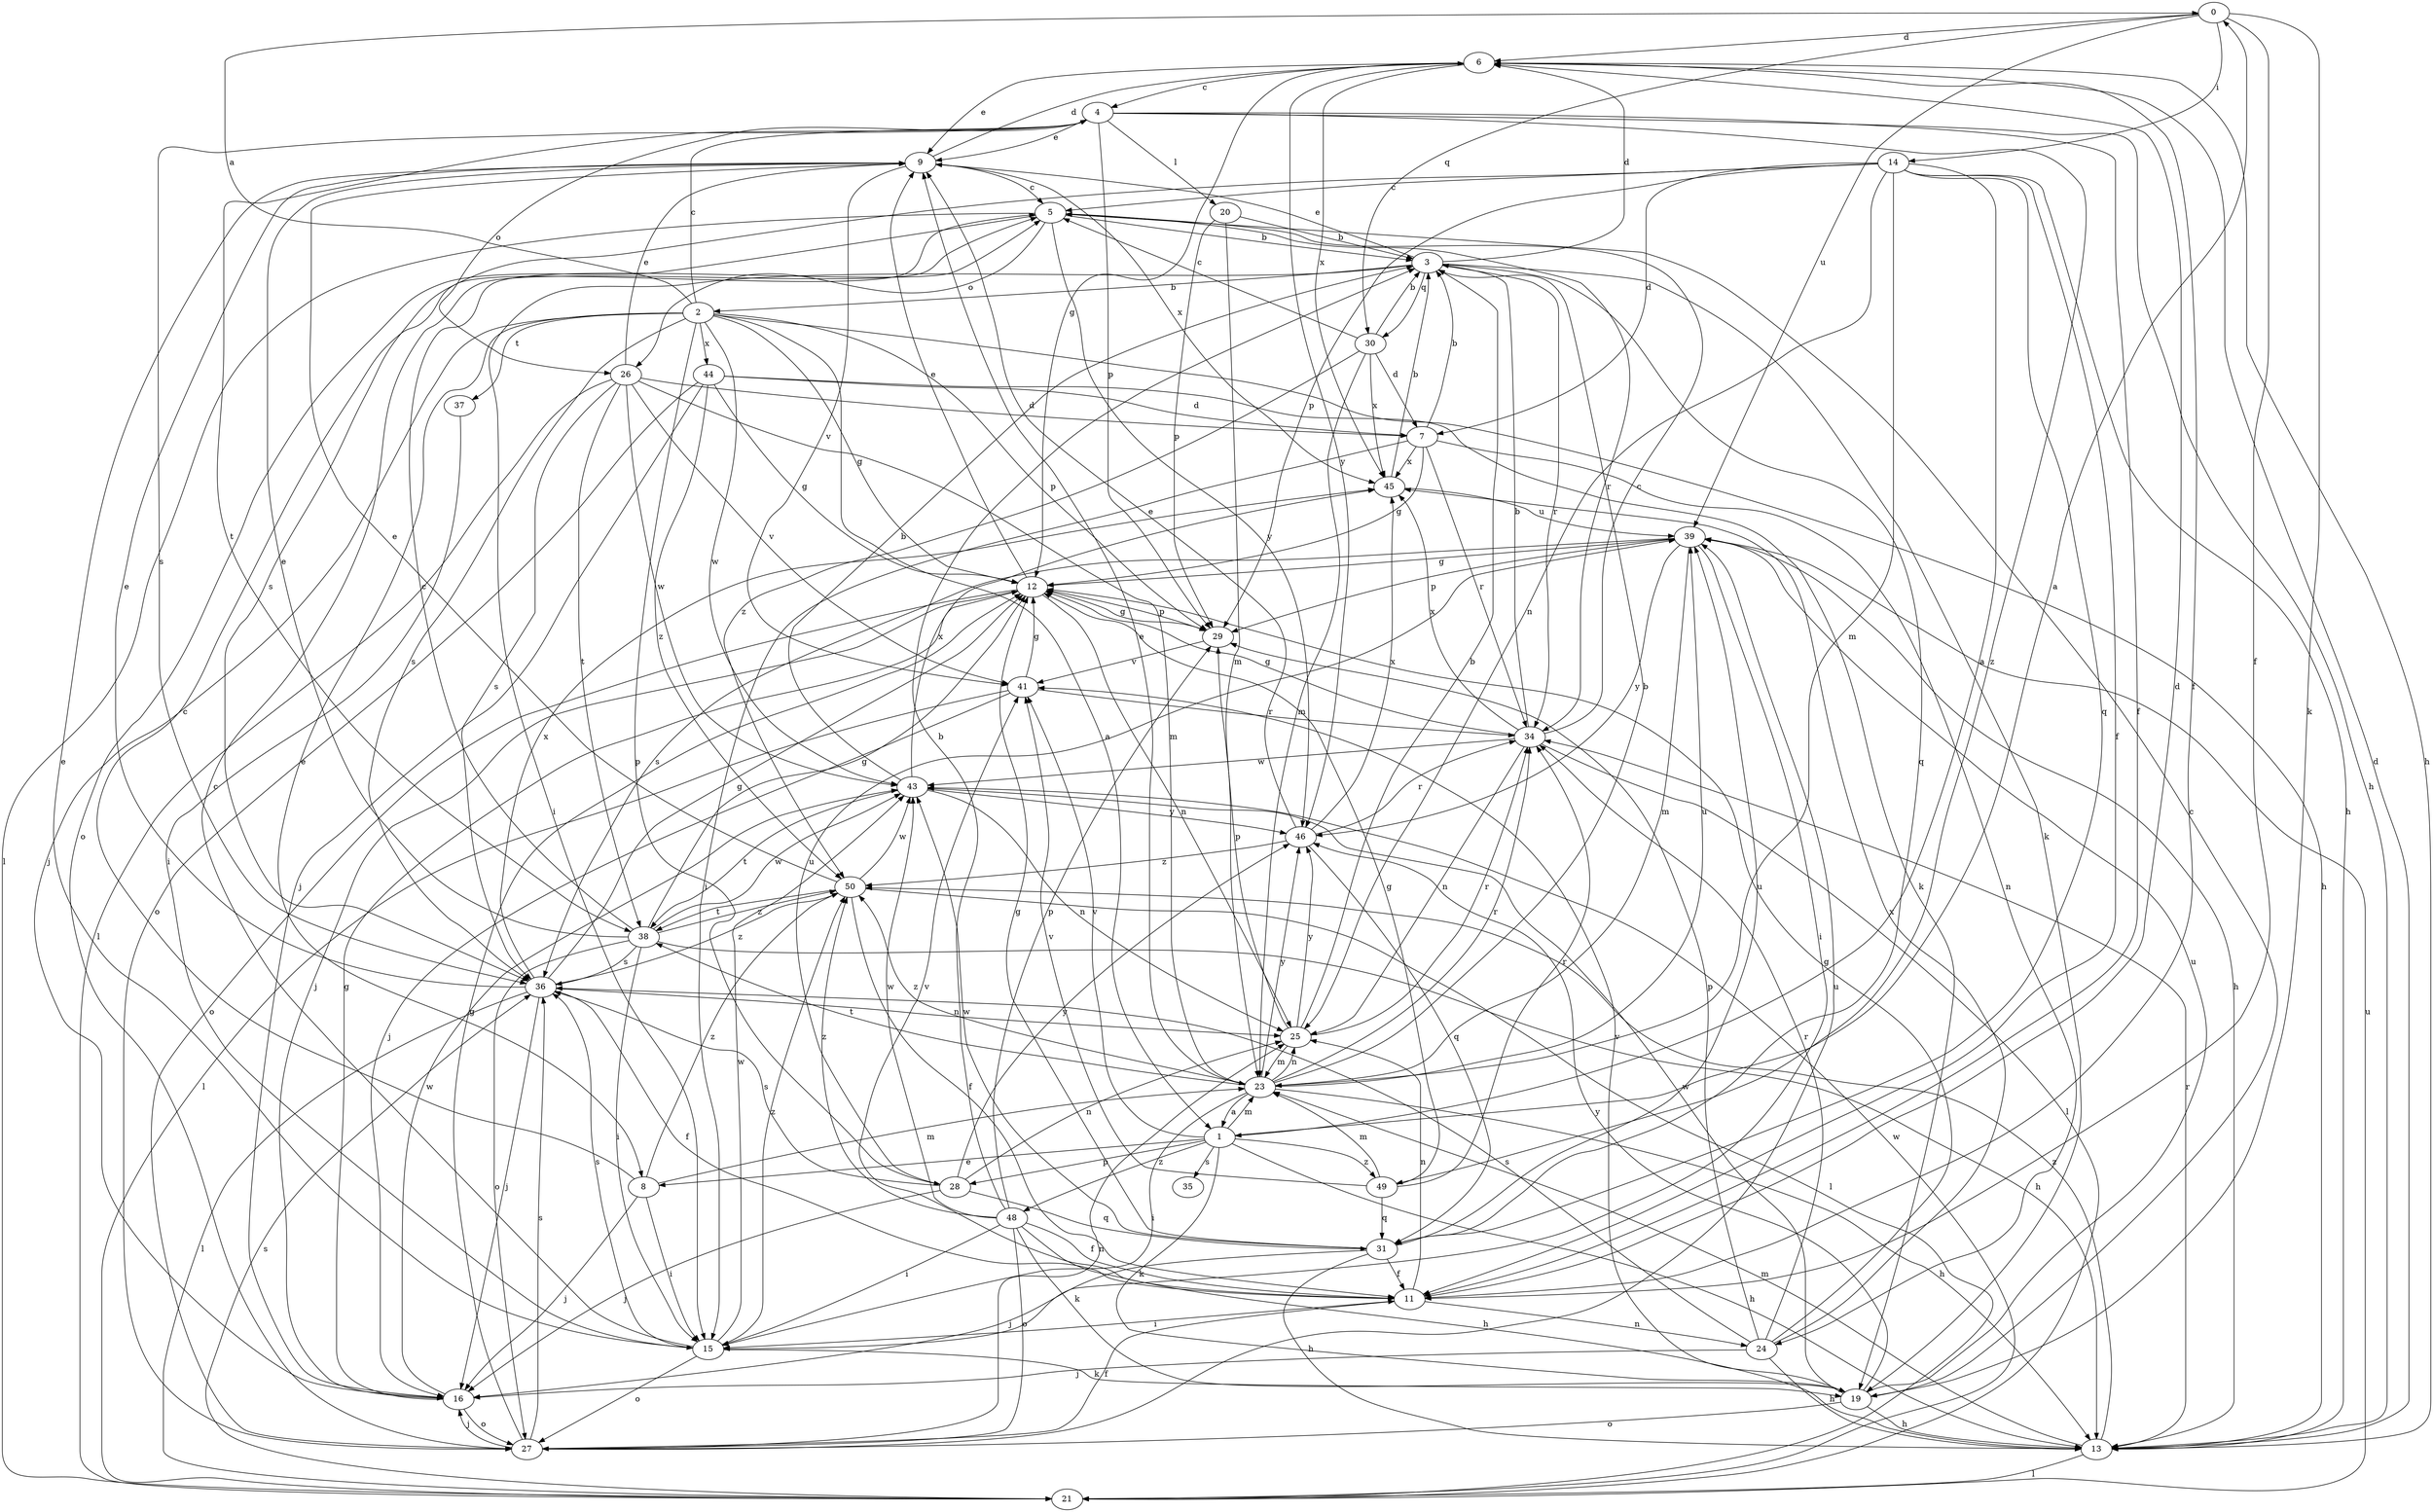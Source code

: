 strict digraph  {
0;
1;
2;
3;
4;
5;
6;
7;
8;
9;
11;
12;
13;
14;
15;
16;
19;
20;
21;
23;
24;
25;
26;
27;
28;
29;
30;
31;
34;
35;
36;
37;
38;
39;
41;
43;
44;
45;
46;
48;
49;
50;
0 -> 6  [label=d];
0 -> 11  [label=f];
0 -> 14  [label=i];
0 -> 19  [label=k];
0 -> 30  [label=q];
0 -> 39  [label=u];
1 -> 0  [label=a];
1 -> 8  [label=e];
1 -> 13  [label=h];
1 -> 19  [label=k];
1 -> 23  [label=m];
1 -> 28  [label=p];
1 -> 35  [label=s];
1 -> 41  [label=v];
1 -> 48  [label=z];
1 -> 49  [label=z];
2 -> 0  [label=a];
2 -> 1  [label=a];
2 -> 4  [label=c];
2 -> 8  [label=e];
2 -> 12  [label=g];
2 -> 13  [label=h];
2 -> 16  [label=j];
2 -> 28  [label=p];
2 -> 29  [label=p];
2 -> 36  [label=s];
2 -> 37  [label=t];
2 -> 43  [label=w];
2 -> 44  [label=x];
3 -> 2  [label=b];
3 -> 6  [label=d];
3 -> 9  [label=e];
3 -> 15  [label=i];
3 -> 19  [label=k];
3 -> 30  [label=q];
3 -> 31  [label=q];
3 -> 34  [label=r];
4 -> 9  [label=e];
4 -> 11  [label=f];
4 -> 13  [label=h];
4 -> 20  [label=l];
4 -> 26  [label=o];
4 -> 29  [label=p];
4 -> 36  [label=s];
4 -> 38  [label=t];
4 -> 49  [label=z];
5 -> 3  [label=b];
5 -> 21  [label=l];
5 -> 26  [label=o];
5 -> 27  [label=o];
5 -> 34  [label=r];
5 -> 46  [label=y];
6 -> 4  [label=c];
6 -> 9  [label=e];
6 -> 11  [label=f];
6 -> 12  [label=g];
6 -> 13  [label=h];
6 -> 45  [label=x];
6 -> 46  [label=y];
7 -> 3  [label=b];
7 -> 12  [label=g];
7 -> 15  [label=i];
7 -> 24  [label=n];
7 -> 34  [label=r];
7 -> 45  [label=x];
8 -> 5  [label=c];
8 -> 15  [label=i];
8 -> 16  [label=j];
8 -> 23  [label=m];
8 -> 50  [label=z];
9 -> 5  [label=c];
9 -> 6  [label=d];
9 -> 41  [label=v];
9 -> 45  [label=x];
11 -> 6  [label=d];
11 -> 15  [label=i];
11 -> 24  [label=n];
11 -> 25  [label=n];
11 -> 41  [label=v];
12 -> 9  [label=e];
12 -> 16  [label=j];
12 -> 25  [label=n];
12 -> 27  [label=o];
12 -> 29  [label=p];
13 -> 6  [label=d];
13 -> 21  [label=l];
13 -> 23  [label=m];
13 -> 34  [label=r];
13 -> 50  [label=z];
14 -> 1  [label=a];
14 -> 5  [label=c];
14 -> 7  [label=d];
14 -> 11  [label=f];
14 -> 13  [label=h];
14 -> 23  [label=m];
14 -> 25  [label=n];
14 -> 29  [label=p];
14 -> 31  [label=q];
14 -> 36  [label=s];
15 -> 5  [label=c];
15 -> 9  [label=e];
15 -> 19  [label=k];
15 -> 27  [label=o];
15 -> 36  [label=s];
15 -> 43  [label=w];
15 -> 50  [label=z];
16 -> 12  [label=g];
16 -> 27  [label=o];
16 -> 43  [label=w];
19 -> 5  [label=c];
19 -> 13  [label=h];
19 -> 27  [label=o];
19 -> 39  [label=u];
19 -> 41  [label=v];
19 -> 43  [label=w];
19 -> 46  [label=y];
20 -> 3  [label=b];
20 -> 23  [label=m];
20 -> 29  [label=p];
21 -> 36  [label=s];
21 -> 39  [label=u];
21 -> 43  [label=w];
23 -> 1  [label=a];
23 -> 3  [label=b];
23 -> 9  [label=e];
23 -> 13  [label=h];
23 -> 15  [label=i];
23 -> 25  [label=n];
23 -> 34  [label=r];
23 -> 38  [label=t];
23 -> 39  [label=u];
23 -> 46  [label=y];
23 -> 50  [label=z];
24 -> 12  [label=g];
24 -> 13  [label=h];
24 -> 16  [label=j];
24 -> 29  [label=p];
24 -> 34  [label=r];
24 -> 36  [label=s];
24 -> 45  [label=x];
25 -> 3  [label=b];
25 -> 23  [label=m];
25 -> 29  [label=p];
25 -> 34  [label=r];
25 -> 46  [label=y];
26 -> 7  [label=d];
26 -> 9  [label=e];
26 -> 21  [label=l];
26 -> 23  [label=m];
26 -> 36  [label=s];
26 -> 38  [label=t];
26 -> 41  [label=v];
26 -> 43  [label=w];
27 -> 11  [label=f];
27 -> 12  [label=g];
27 -> 16  [label=j];
27 -> 25  [label=n];
27 -> 36  [label=s];
27 -> 39  [label=u];
28 -> 16  [label=j];
28 -> 25  [label=n];
28 -> 31  [label=q];
28 -> 36  [label=s];
28 -> 39  [label=u];
28 -> 46  [label=y];
29 -> 12  [label=g];
29 -> 41  [label=v];
30 -> 3  [label=b];
30 -> 5  [label=c];
30 -> 7  [label=d];
30 -> 23  [label=m];
30 -> 45  [label=x];
30 -> 50  [label=z];
31 -> 11  [label=f];
31 -> 12  [label=g];
31 -> 13  [label=h];
31 -> 16  [label=j];
31 -> 39  [label=u];
31 -> 43  [label=w];
34 -> 3  [label=b];
34 -> 5  [label=c];
34 -> 12  [label=g];
34 -> 21  [label=l];
34 -> 25  [label=n];
34 -> 43  [label=w];
34 -> 45  [label=x];
36 -> 9  [label=e];
36 -> 11  [label=f];
36 -> 12  [label=g];
36 -> 16  [label=j];
36 -> 21  [label=l];
36 -> 25  [label=n];
36 -> 45  [label=x];
36 -> 50  [label=z];
37 -> 15  [label=i];
38 -> 5  [label=c];
38 -> 9  [label=e];
38 -> 12  [label=g];
38 -> 13  [label=h];
38 -> 15  [label=i];
38 -> 27  [label=o];
38 -> 36  [label=s];
38 -> 43  [label=w];
38 -> 50  [label=z];
39 -> 12  [label=g];
39 -> 13  [label=h];
39 -> 15  [label=i];
39 -> 23  [label=m];
39 -> 29  [label=p];
39 -> 36  [label=s];
39 -> 46  [label=y];
41 -> 12  [label=g];
41 -> 16  [label=j];
41 -> 21  [label=l];
41 -> 34  [label=r];
43 -> 3  [label=b];
43 -> 25  [label=n];
43 -> 38  [label=t];
43 -> 45  [label=x];
43 -> 46  [label=y];
44 -> 7  [label=d];
44 -> 12  [label=g];
44 -> 16  [label=j];
44 -> 19  [label=k];
44 -> 27  [label=o];
44 -> 50  [label=z];
45 -> 3  [label=b];
45 -> 39  [label=u];
46 -> 9  [label=e];
46 -> 31  [label=q];
46 -> 34  [label=r];
46 -> 45  [label=x];
46 -> 50  [label=z];
48 -> 3  [label=b];
48 -> 11  [label=f];
48 -> 13  [label=h];
48 -> 15  [label=i];
48 -> 19  [label=k];
48 -> 27  [label=o];
48 -> 29  [label=p];
48 -> 43  [label=w];
48 -> 50  [label=z];
49 -> 12  [label=g];
49 -> 23  [label=m];
49 -> 31  [label=q];
49 -> 34  [label=r];
49 -> 41  [label=v];
50 -> 9  [label=e];
50 -> 11  [label=f];
50 -> 21  [label=l];
50 -> 38  [label=t];
50 -> 43  [label=w];
}
